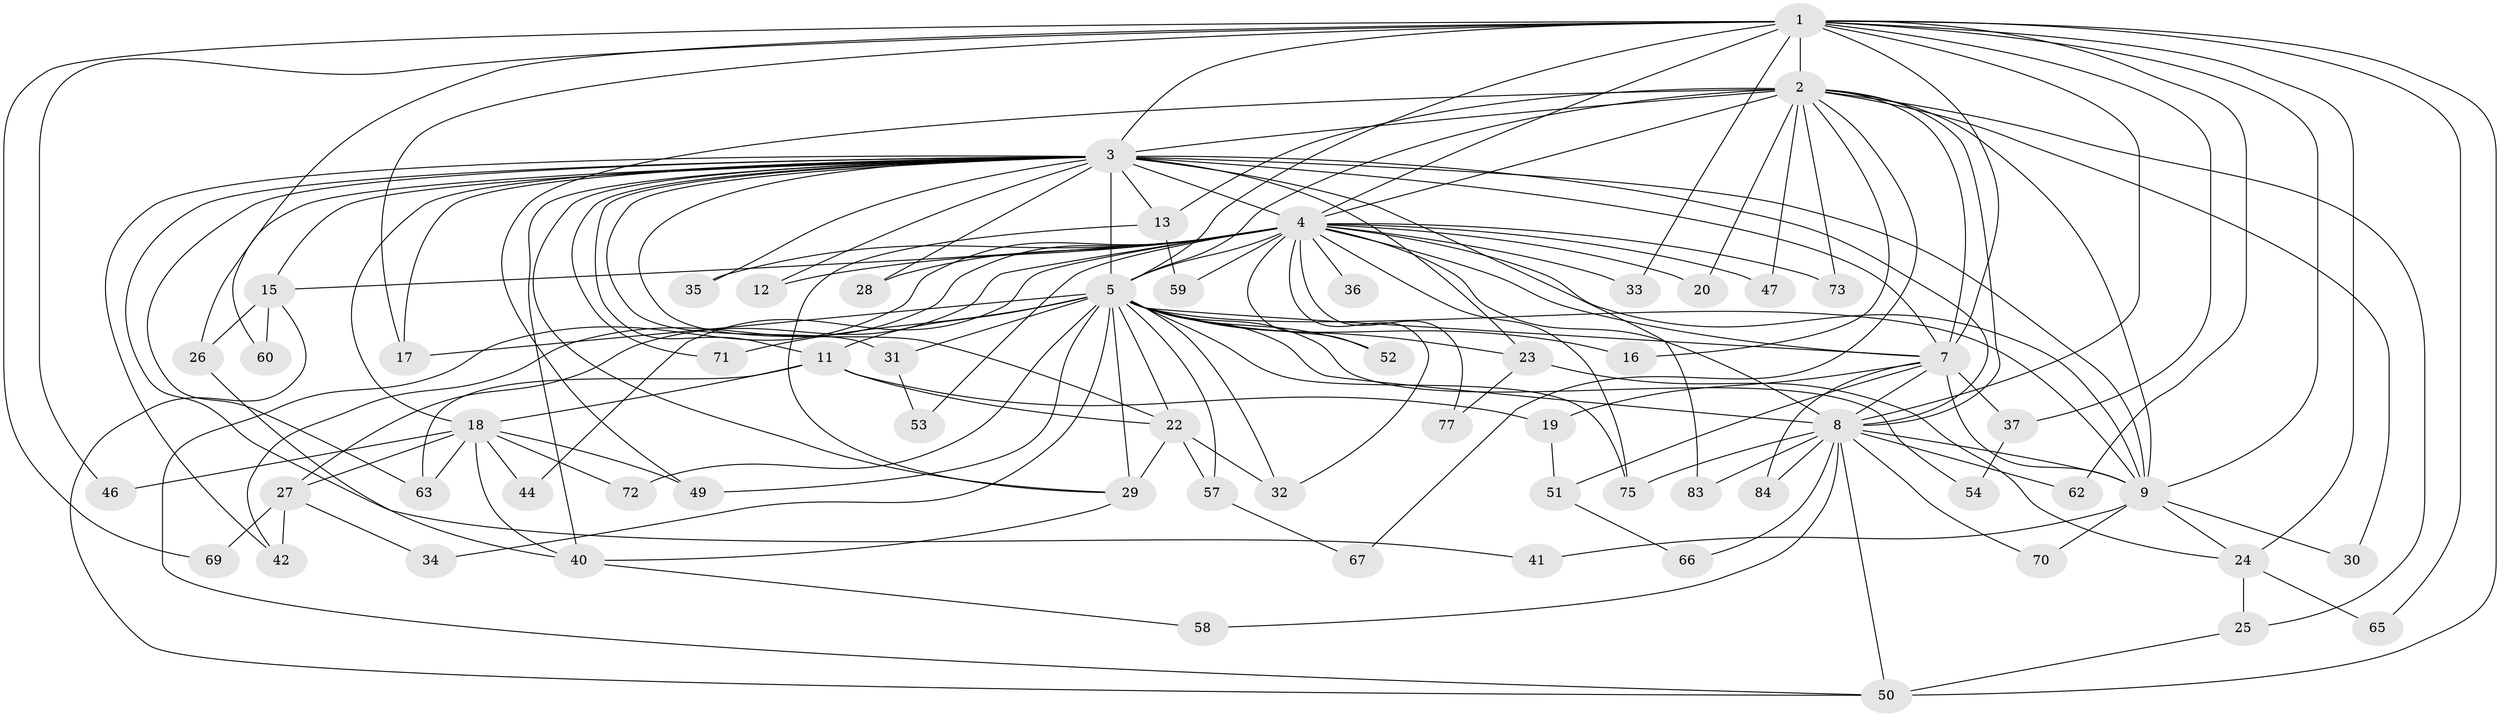 // original degree distribution, {14: 0.011494252873563218, 19: 0.011494252873563218, 17: 0.022988505747126436, 25: 0.022988505747126436, 20: 0.011494252873563218, 13: 0.011494252873563218, 15: 0.022988505747126436, 6: 0.034482758620689655, 2: 0.5517241379310345, 4: 0.06896551724137931, 9: 0.011494252873563218, 5: 0.05747126436781609, 3: 0.14942528735632185, 7: 0.011494252873563218}
// Generated by graph-tools (version 1.1) at 2025/11/02/27/25 16:11:04]
// undirected, 63 vertices, 152 edges
graph export_dot {
graph [start="1"]
  node [color=gray90,style=filled];
  1 [super="+10"];
  2 [super="+79"];
  3 [super="+6"];
  4 [super="+14"];
  5 [super="+82"];
  7 [super="+38"];
  8 [super="+39"];
  9 [super="+74"];
  11;
  12;
  13 [super="+86"];
  15 [super="+81"];
  16;
  17 [super="+21"];
  18 [super="+43"];
  19;
  20;
  22 [super="+80"];
  23;
  24 [super="+45"];
  25 [super="+64"];
  26;
  27 [super="+68"];
  28;
  29 [super="+48"];
  30;
  31;
  32;
  33;
  34;
  35;
  36;
  37;
  40 [super="+61"];
  41;
  42 [super="+87"];
  44;
  46;
  47;
  49 [super="+76"];
  50 [super="+55"];
  51 [super="+56"];
  52;
  53;
  54;
  57;
  58;
  59;
  60;
  62;
  63 [super="+85"];
  65;
  66;
  67;
  69;
  70;
  71;
  72;
  73;
  75 [super="+78"];
  77;
  83;
  84;
  1 -- 2 [weight=2];
  1 -- 3 [weight=4];
  1 -- 4 [weight=2];
  1 -- 5 [weight=2];
  1 -- 7 [weight=2];
  1 -- 8 [weight=3];
  1 -- 9 [weight=2];
  1 -- 33;
  1 -- 50;
  1 -- 62;
  1 -- 65;
  1 -- 69;
  1 -- 37;
  1 -- 46;
  1 -- 17;
  1 -- 26;
  1 -- 24;
  2 -- 3 [weight=2];
  2 -- 4;
  2 -- 5;
  2 -- 7;
  2 -- 8 [weight=2];
  2 -- 9;
  2 -- 13;
  2 -- 16;
  2 -- 20;
  2 -- 25;
  2 -- 30;
  2 -- 47;
  2 -- 49;
  2 -- 67;
  2 -- 73;
  3 -- 4 [weight=2];
  3 -- 5 [weight=2];
  3 -- 7 [weight=2];
  3 -- 8 [weight=2];
  3 -- 9 [weight=2];
  3 -- 11;
  3 -- 12;
  3 -- 13;
  3 -- 23;
  3 -- 35;
  3 -- 63;
  3 -- 71;
  3 -- 15;
  3 -- 18;
  3 -- 83;
  3 -- 22;
  3 -- 28;
  3 -- 29;
  3 -- 31;
  3 -- 41;
  3 -- 60;
  3 -- 42;
  3 -- 40;
  3 -- 17;
  4 -- 5;
  4 -- 7;
  4 -- 8;
  4 -- 9 [weight=2];
  4 -- 12;
  4 -- 20;
  4 -- 28;
  4 -- 32;
  4 -- 33;
  4 -- 35;
  4 -- 36 [weight=2];
  4 -- 47;
  4 -- 52;
  4 -- 53;
  4 -- 59;
  4 -- 77;
  4 -- 73;
  4 -- 42;
  4 -- 44;
  4 -- 15;
  4 -- 50;
  4 -- 27;
  4 -- 75;
  5 -- 7;
  5 -- 8;
  5 -- 9;
  5 -- 11;
  5 -- 16;
  5 -- 17;
  5 -- 22;
  5 -- 23;
  5 -- 29;
  5 -- 31;
  5 -- 34;
  5 -- 49;
  5 -- 52;
  5 -- 54;
  5 -- 57;
  5 -- 71;
  5 -- 72;
  5 -- 75;
  5 -- 32;
  7 -- 8;
  7 -- 9 [weight=2];
  7 -- 19;
  7 -- 37;
  7 -- 84;
  7 -- 51;
  8 -- 9;
  8 -- 66;
  8 -- 70;
  8 -- 75;
  8 -- 83;
  8 -- 84;
  8 -- 50;
  8 -- 58;
  8 -- 62;
  9 -- 24;
  9 -- 30;
  9 -- 41;
  9 -- 70;
  11 -- 18;
  11 -- 19;
  11 -- 63;
  11 -- 22;
  13 -- 59;
  13 -- 29;
  15 -- 26;
  15 -- 60;
  15 -- 50;
  18 -- 27;
  18 -- 63;
  18 -- 72;
  18 -- 40;
  18 -- 44;
  18 -- 46;
  18 -- 49;
  19 -- 51 [weight=2];
  22 -- 32;
  22 -- 57;
  22 -- 29;
  23 -- 24;
  23 -- 77;
  24 -- 25;
  24 -- 65;
  25 -- 50;
  26 -- 40;
  27 -- 34;
  27 -- 42;
  27 -- 69;
  29 -- 40;
  31 -- 53;
  37 -- 54;
  40 -- 58;
  51 -- 66;
  57 -- 67;
}
